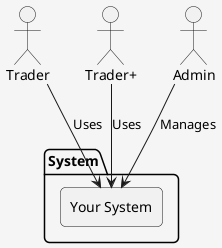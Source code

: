 @startuml

!define ACTOR_BORDER_COLOR #000000
!define ACTOR_BACKGROUND_COLOR #FFFFFF

!define SYSTEM_BORDER_COLOR #000000
!define SYSTEM_BACKGROUND_COLOR #F5F5F5

actor Trader as Trader
actor "Trader+" as TraderPlus
actor Admin as Admin

package "System" {
    skinparam package {
        BorderColor SYSTEM_BORDER_COLOR
        BackgroundColor SYSTEM_BACKGROUND_COLOR
        FontColor SYSTEM_BORDER_COLOR
    }

    rectangle "Your System" {
        skinparam {
            BackgroundColor SYSTEM_BACKGROUND_COLOR
            BorderColor SYSTEM_BORDER_COLOR
            FontStyle bold
            Shadowing false
            RoundCorner 10
        }
    }
}

Trader --> "Your System" : Uses
TraderPlus --> "Your System" : Uses
Admin --> "Your System" : Manages

@enduml